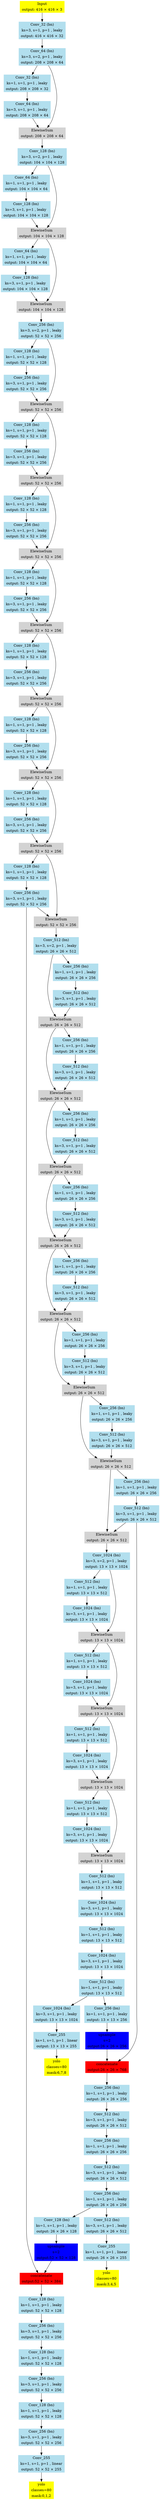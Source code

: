 digraph yolov3 {
	node [color=yellow shape=record style=filled]
	Input [label="{ Input |output: 416 × 416 × 3}"]
	node [color=lightblue2 shape=record style=filled]
	l_1 [label="{ Conv_32 (bn)|{ks=3, s=1, p=1 , leaky}| output: 416 × 416 × 32}"]
	node [color=lightblue2 shape=record style=filled]
	l_2 [label="{ Conv_64 (bn)|{ks=3, s=2, p=1 , leaky}| output: 208 × 208 × 64}"]
	node [color=lightblue2 shape=record style=filled]
	l_3 [label="{ Conv_32 (bn)|{ks=1, s=1, p=1 , leaky}| output: 208 × 208 × 32}"]
	node [color=lightblue2 shape=record style=filled]
	l_4 [label="{ Conv_64 (bn)|{ks=3, s=1, p=1 , leaky}| output: 208 × 208 × 64}"]
	node [color=lightgrey shape=record style=filled]
	l_5 [label="{ElewiseSum|output: 208 × 208 × 64}"]
	node [color=lightblue2 shape=record style=filled]
	l_6 [label="{ Conv_128 (bn)|{ks=3, s=2, p=1 , leaky}| output: 104 × 104 × 128}"]
	node [color=lightblue2 shape=record style=filled]
	l_7 [label="{ Conv_64 (bn)|{ks=1, s=1, p=1 , leaky}| output: 104 × 104 × 64}"]
	node [color=lightblue2 shape=record style=filled]
	l_8 [label="{ Conv_128 (bn)|{ks=3, s=1, p=1 , leaky}| output: 104 × 104 × 128}"]
	node [color=lightgrey shape=record style=filled]
	l_9 [label="{ElewiseSum|output: 104 × 104 × 128}"]
	node [color=lightblue2 shape=record style=filled]
	l_10 [label="{ Conv_64 (bn)|{ks=1, s=1, p=1 , leaky}| output: 104 × 104 × 64}"]
	node [color=lightblue2 shape=record style=filled]
	l_11 [label="{ Conv_128 (bn)|{ks=3, s=1, p=1 , leaky}| output: 104 × 104 × 128}"]
	node [color=lightgrey shape=record style=filled]
	l_12 [label="{ElewiseSum|output: 104 × 104 × 128}"]
	node [color=lightblue2 shape=record style=filled]
	l_13 [label="{ Conv_256 (bn)|{ks=3, s=2, p=1 , leaky}| output: 52 × 52 × 256}"]
	node [color=lightblue2 shape=record style=filled]
	l_14 [label="{ Conv_128 (bn)|{ks=1, s=1, p=1 , leaky}| output: 52 × 52 × 128}"]
	node [color=lightblue2 shape=record style=filled]
	l_15 [label="{ Conv_256 (bn)|{ks=3, s=1, p=1 , leaky}| output: 52 × 52 × 256}"]
	node [color=lightgrey shape=record style=filled]
	l_16 [label="{ElewiseSum|output: 52 × 52 × 256}"]
	node [color=lightblue2 shape=record style=filled]
	l_17 [label="{ Conv_128 (bn)|{ks=1, s=1, p=1 , leaky}| output: 52 × 52 × 128}"]
	node [color=lightblue2 shape=record style=filled]
	l_18 [label="{ Conv_256 (bn)|{ks=3, s=1, p=1 , leaky}| output: 52 × 52 × 256}"]
	node [color=lightgrey shape=record style=filled]
	l_19 [label="{ElewiseSum|output: 52 × 52 × 256}"]
	node [color=lightblue2 shape=record style=filled]
	l_20 [label="{ Conv_128 (bn)|{ks=1, s=1, p=1 , leaky}| output: 52 × 52 × 128}"]
	node [color=lightblue2 shape=record style=filled]
	l_21 [label="{ Conv_256 (bn)|{ks=3, s=1, p=1 , leaky}| output: 52 × 52 × 256}"]
	node [color=lightgrey shape=record style=filled]
	l_22 [label="{ElewiseSum|output: 52 × 52 × 256}"]
	node [color=lightblue2 shape=record style=filled]
	l_23 [label="{ Conv_128 (bn)|{ks=1, s=1, p=1 , leaky}| output: 52 × 52 × 128}"]
	node [color=lightblue2 shape=record style=filled]
	l_24 [label="{ Conv_256 (bn)|{ks=3, s=1, p=1 , leaky}| output: 52 × 52 × 256}"]
	node [color=lightgrey shape=record style=filled]
	l_25 [label="{ElewiseSum|output: 52 × 52 × 256}"]
	node [color=lightblue2 shape=record style=filled]
	l_26 [label="{ Conv_128 (bn)|{ks=1, s=1, p=1 , leaky}| output: 52 × 52 × 128}"]
	node [color=lightblue2 shape=record style=filled]
	l_27 [label="{ Conv_256 (bn)|{ks=3, s=1, p=1 , leaky}| output: 52 × 52 × 256}"]
	node [color=lightgrey shape=record style=filled]
	l_28 [label="{ElewiseSum|output: 52 × 52 × 256}"]
	node [color=lightblue2 shape=record style=filled]
	l_29 [label="{ Conv_128 (bn)|{ks=1, s=1, p=1 , leaky}| output: 52 × 52 × 128}"]
	node [color=lightblue2 shape=record style=filled]
	l_30 [label="{ Conv_256 (bn)|{ks=3, s=1, p=1 , leaky}| output: 52 × 52 × 256}"]
	node [color=lightgrey shape=record style=filled]
	l_31 [label="{ElewiseSum|output: 52 × 52 × 256}"]
	node [color=lightblue2 shape=record style=filled]
	l_32 [label="{ Conv_128 (bn)|{ks=1, s=1, p=1 , leaky}| output: 52 × 52 × 128}"]
	node [color=lightblue2 shape=record style=filled]
	l_33 [label="{ Conv_256 (bn)|{ks=3, s=1, p=1 , leaky}| output: 52 × 52 × 256}"]
	node [color=lightgrey shape=record style=filled]
	l_34 [label="{ElewiseSum|output: 52 × 52 × 256}"]
	node [color=lightblue2 shape=record style=filled]
	l_35 [label="{ Conv_128 (bn)|{ks=1, s=1, p=1 , leaky}| output: 52 × 52 × 128}"]
	node [color=lightblue2 shape=record style=filled]
	l_36 [label="{ Conv_256 (bn)|{ks=3, s=1, p=1 , leaky}| output: 52 × 52 × 256}"]
	node [color=lightgrey shape=record style=filled]
	l_37 [label="{ElewiseSum|output: 52 × 52 × 256}"]
	node [color=lightblue2 shape=record style=filled]
	l_38 [label="{ Conv_512 (bn)|{ks=3, s=2, p=1 , leaky}| output: 26 × 26 × 512}"]
	node [color=lightblue2 shape=record style=filled]
	l_39 [label="{ Conv_256 (bn)|{ks=1, s=1, p=1 , leaky}| output: 26 × 26 × 256}"]
	node [color=lightblue2 shape=record style=filled]
	l_40 [label="{ Conv_512 (bn)|{ks=3, s=1, p=1 , leaky}| output: 26 × 26 × 512}"]
	node [color=lightgrey shape=record style=filled]
	l_41 [label="{ElewiseSum|output: 26 × 26 × 512}"]
	node [color=lightblue2 shape=record style=filled]
	l_42 [label="{ Conv_256 (bn)|{ks=1, s=1, p=1 , leaky}| output: 26 × 26 × 256}"]
	node [color=lightblue2 shape=record style=filled]
	l_43 [label="{ Conv_512 (bn)|{ks=3, s=1, p=1 , leaky}| output: 26 × 26 × 512}"]
	node [color=lightgrey shape=record style=filled]
	l_44 [label="{ElewiseSum|output: 26 × 26 × 512}"]
	node [color=lightblue2 shape=record style=filled]
	l_45 [label="{ Conv_256 (bn)|{ks=1, s=1, p=1 , leaky}| output: 26 × 26 × 256}"]
	node [color=lightblue2 shape=record style=filled]
	l_46 [label="{ Conv_512 (bn)|{ks=3, s=1, p=1 , leaky}| output: 26 × 26 × 512}"]
	node [color=lightgrey shape=record style=filled]
	l_47 [label="{ElewiseSum|output: 26 × 26 × 512}"]
	node [color=lightblue2 shape=record style=filled]
	l_48 [label="{ Conv_256 (bn)|{ks=1, s=1, p=1 , leaky}| output: 26 × 26 × 256}"]
	node [color=lightblue2 shape=record style=filled]
	l_49 [label="{ Conv_512 (bn)|{ks=3, s=1, p=1 , leaky}| output: 26 × 26 × 512}"]
	node [color=lightgrey shape=record style=filled]
	l_50 [label="{ElewiseSum|output: 26 × 26 × 512}"]
	node [color=lightblue2 shape=record style=filled]
	l_51 [label="{ Conv_256 (bn)|{ks=1, s=1, p=1 , leaky}| output: 26 × 26 × 256}"]
	node [color=lightblue2 shape=record style=filled]
	l_52 [label="{ Conv_512 (bn)|{ks=3, s=1, p=1 , leaky}| output: 26 × 26 × 512}"]
	node [color=lightgrey shape=record style=filled]
	l_53 [label="{ElewiseSum|output: 26 × 26 × 512}"]
	node [color=lightblue2 shape=record style=filled]
	l_54 [label="{ Conv_256 (bn)|{ks=1, s=1, p=1 , leaky}| output: 26 × 26 × 256}"]
	node [color=lightblue2 shape=record style=filled]
	l_55 [label="{ Conv_512 (bn)|{ks=3, s=1, p=1 , leaky}| output: 26 × 26 × 512}"]
	node [color=lightgrey shape=record style=filled]
	l_56 [label="{ElewiseSum|output: 26 × 26 × 512}"]
	node [color=lightblue2 shape=record style=filled]
	l_57 [label="{ Conv_256 (bn)|{ks=1, s=1, p=1 , leaky}| output: 26 × 26 × 256}"]
	node [color=lightblue2 shape=record style=filled]
	l_58 [label="{ Conv_512 (bn)|{ks=3, s=1, p=1 , leaky}| output: 26 × 26 × 512}"]
	node [color=lightgrey shape=record style=filled]
	l_59 [label="{ElewiseSum|output: 26 × 26 × 512}"]
	node [color=lightblue2 shape=record style=filled]
	l_60 [label="{ Conv_256 (bn)|{ks=1, s=1, p=1 , leaky}| output: 26 × 26 × 256}"]
	node [color=lightblue2 shape=record style=filled]
	l_61 [label="{ Conv_512 (bn)|{ks=3, s=1, p=1 , leaky}| output: 26 × 26 × 512}"]
	node [color=lightgrey shape=record style=filled]
	l_62 [label="{ElewiseSum|output: 26 × 26 × 512}"]
	node [color=lightblue2 shape=record style=filled]
	l_63 [label="{ Conv_1024 (bn)|{ks=3, s=2, p=1 , leaky}| output: 13 × 13 × 1024}"]
	node [color=lightblue2 shape=record style=filled]
	l_64 [label="{ Conv_512 (bn)|{ks=1, s=1, p=1 , leaky}| output: 13 × 13 × 512}"]
	node [color=lightblue2 shape=record style=filled]
	l_65 [label="{ Conv_1024 (bn)|{ks=3, s=1, p=1 , leaky}| output: 13 × 13 × 1024}"]
	node [color=lightgrey shape=record style=filled]
	l_66 [label="{ElewiseSum|output: 13 × 13 × 1024}"]
	node [color=lightblue2 shape=record style=filled]
	l_67 [label="{ Conv_512 (bn)|{ks=1, s=1, p=1 , leaky}| output: 13 × 13 × 512}"]
	node [color=lightblue2 shape=record style=filled]
	l_68 [label="{ Conv_1024 (bn)|{ks=3, s=1, p=1 , leaky}| output: 13 × 13 × 1024}"]
	node [color=lightgrey shape=record style=filled]
	l_69 [label="{ElewiseSum|output: 13 × 13 × 1024}"]
	node [color=lightblue2 shape=record style=filled]
	l_70 [label="{ Conv_512 (bn)|{ks=1, s=1, p=1 , leaky}| output: 13 × 13 × 512}"]
	node [color=lightblue2 shape=record style=filled]
	l_71 [label="{ Conv_1024 (bn)|{ks=3, s=1, p=1 , leaky}| output: 13 × 13 × 1024}"]
	node [color=lightgrey shape=record style=filled]
	l_72 [label="{ElewiseSum|output: 13 × 13 × 1024}"]
	node [color=lightblue2 shape=record style=filled]
	l_73 [label="{ Conv_512 (bn)|{ks=1, s=1, p=1 , leaky}| output: 13 × 13 × 512}"]
	node [color=lightblue2 shape=record style=filled]
	l_74 [label="{ Conv_1024 (bn)|{ks=3, s=1, p=1 , leaky}| output: 13 × 13 × 1024}"]
	node [color=lightgrey shape=record style=filled]
	l_75 [label="{ElewiseSum|output: 13 × 13 × 1024}"]
	node [color=lightblue2 shape=record style=filled]
	l_76 [label="{ Conv_512 (bn)|{ks=1, s=1, p=1 , leaky}| output: 13 × 13 × 512}"]
	node [color=lightblue2 shape=record style=filled]
	l_77 [label="{ Conv_1024 (bn)|{ks=3, s=1, p=1 , leaky}| output: 13 × 13 × 1024}"]
	node [color=lightblue2 shape=record style=filled]
	l_78 [label="{ Conv_512 (bn)|{ks=1, s=1, p=1 , leaky}| output: 13 × 13 × 512}"]
	node [color=lightblue2 shape=record style=filled]
	l_79 [label="{ Conv_1024 (bn)|{ks=3, s=1, p=1 , leaky}| output: 13 × 13 × 1024}"]
	node [color=lightblue2 shape=record style=filled]
	l_80 [label="{ Conv_512 (bn)|{ks=1, s=1, p=1 , leaky}| output: 13 × 13 × 512}"]
	node [color=lightblue2 shape=record style=filled]
	l_81 [label="{ Conv_1024 (bn)|{ks=3, s=1, p=1 , leaky}| output: 13 × 13 × 1024}"]
	node [color=lightblue2 shape=record style=filled]
	l_82 [label="{ Conv_255 |{ks=1, s=1, p=1 , linear}| output: 13 × 13 × 255}"]
	node [color=yellow shape=record style=filled]
	l_83 [label="{yolo|classes=80|mask:6,7,8}"]
	node [color=lightblue2 shape=record style=filled]
	l_85 [label="{ Conv_256 (bn)|{ks=1, s=1, p=1 , leaky}| output: 13 × 13 × 256}"]
	node [color=blue shape=record style=filled]
	l_86 [label="{upsample|s=2|output:26 × 26 × 256}"]
	node [color=red shape=record style=filled]
	l_87 [label="{ concatenate|output:26 × 26 × 768}"]
	node [color=lightblue2 shape=record style=filled]
	l_88 [label="{ Conv_256 (bn)|{ks=1, s=1, p=1 , leaky}| output: 26 × 26 × 256}"]
	node [color=lightblue2 shape=record style=filled]
	l_89 [label="{ Conv_512 (bn)|{ks=3, s=1, p=1 , leaky}| output: 26 × 26 × 512}"]
	node [color=lightblue2 shape=record style=filled]
	l_90 [label="{ Conv_256 (bn)|{ks=1, s=1, p=1 , leaky}| output: 26 × 26 × 256}"]
	node [color=lightblue2 shape=record style=filled]
	l_91 [label="{ Conv_512 (bn)|{ks=3, s=1, p=1 , leaky}| output: 26 × 26 × 512}"]
	node [color=lightblue2 shape=record style=filled]
	l_92 [label="{ Conv_256 (bn)|{ks=1, s=1, p=1 , leaky}| output: 26 × 26 × 256}"]
	node [color=lightblue2 shape=record style=filled]
	l_93 [label="{ Conv_512 (bn)|{ks=3, s=1, p=1 , leaky}| output: 26 × 26 × 512}"]
	node [color=lightblue2 shape=record style=filled]
	l_94 [label="{ Conv_255 |{ks=1, s=1, p=1 , linear}| output: 26 × 26 × 255}"]
	node [color=yellow shape=record style=filled]
	l_95 [label="{yolo|classes=80|mask:3,4,5}"]
	node [color=lightblue2 shape=record style=filled]
	l_97 [label="{ Conv_128 (bn)|{ks=1, s=1, p=1 , leaky}| output: 26 × 26 × 128}"]
	node [color=blue shape=record style=filled]
	l_98 [label="{upsample|s=2|output:52 × 52 × 128}"]
	node [color=red shape=record style=filled]
	l_99 [label="{ concatenate|output:52 × 52 × 384}"]
	node [color=lightblue2 shape=record style=filled]
	l_100 [label="{ Conv_128 (bn)|{ks=1, s=1, p=1 , leaky}| output: 52 × 52 × 128}"]
	node [color=lightblue2 shape=record style=filled]
	l_101 [label="{ Conv_256 (bn)|{ks=3, s=1, p=1 , leaky}| output: 52 × 52 × 256}"]
	node [color=lightblue2 shape=record style=filled]
	l_102 [label="{ Conv_128 (bn)|{ks=1, s=1, p=1 , leaky}| output: 52 × 52 × 128}"]
	node [color=lightblue2 shape=record style=filled]
	l_103 [label="{ Conv_256 (bn)|{ks=3, s=1, p=1 , leaky}| output: 52 × 52 × 256}"]
	node [color=lightblue2 shape=record style=filled]
	l_104 [label="{ Conv_128 (bn)|{ks=1, s=1, p=1 , leaky}| output: 52 × 52 × 128}"]
	node [color=lightblue2 shape=record style=filled]
	l_105 [label="{ Conv_256 (bn)|{ks=3, s=1, p=1 , leaky}| output: 52 × 52 × 256}"]
	node [color=lightblue2 shape=record style=filled]
	l_106 [label="{ Conv_255 |{ks=1, s=1, p=1 , linear}| output: 52 × 52 × 255}"]
	node [color=yellow shape=record style=filled]
	l_107 [label="{yolo|classes=80|mask:0,1,2}"]
	Input -> l_1
	l_1 -> l_2
	l_2 -> l_3
	l_3 -> l_4
	l_2 -> l_5
	l_4 -> l_5
	l_5 -> l_6
	l_6 -> l_7
	l_7 -> l_8
	l_6 -> l_9
	l_8 -> l_9
	l_9 -> l_10
	l_10 -> l_11
	l_9 -> l_12
	l_11 -> l_12
	l_12 -> l_13
	l_13 -> l_14
	l_14 -> l_15
	l_13 -> l_16
	l_15 -> l_16
	l_16 -> l_17
	l_17 -> l_18
	l_16 -> l_19
	l_18 -> l_19
	l_19 -> l_20
	l_20 -> l_21
	l_19 -> l_22
	l_21 -> l_22
	l_22 -> l_23
	l_23 -> l_24
	l_22 -> l_25
	l_24 -> l_25
	l_25 -> l_26
	l_26 -> l_27
	l_25 -> l_28
	l_27 -> l_28
	l_28 -> l_29
	l_29 -> l_30
	l_28 -> l_31
	l_30 -> l_31
	l_31 -> l_32
	l_32 -> l_33
	l_31 -> l_34
	l_33 -> l_34
	l_34 -> l_35
	l_35 -> l_36
	l_34 -> l_37
	l_36 -> l_37
	l_37 -> l_38
	l_38 -> l_39
	l_39 -> l_40
	l_38 -> l_41
	l_40 -> l_41
	l_41 -> l_42
	l_42 -> l_43
	l_41 -> l_44
	l_43 -> l_44
	l_44 -> l_45
	l_45 -> l_46
	l_44 -> l_47
	l_46 -> l_47
	l_47 -> l_48
	l_48 -> l_49
	l_47 -> l_50
	l_49 -> l_50
	l_50 -> l_51
	l_51 -> l_52
	l_50 -> l_53
	l_52 -> l_53
	l_53 -> l_54
	l_54 -> l_55
	l_53 -> l_56
	l_55 -> l_56
	l_56 -> l_57
	l_57 -> l_58
	l_56 -> l_59
	l_58 -> l_59
	l_59 -> l_60
	l_60 -> l_61
	l_59 -> l_62
	l_61 -> l_62
	l_62 -> l_63
	l_63 -> l_64
	l_64 -> l_65
	l_63 -> l_66
	l_65 -> l_66
	l_66 -> l_67
	l_67 -> l_68
	l_66 -> l_69
	l_68 -> l_69
	l_69 -> l_70
	l_70 -> l_71
	l_69 -> l_72
	l_71 -> l_72
	l_72 -> l_73
	l_73 -> l_74
	l_72 -> l_75
	l_74 -> l_75
	l_75 -> l_76
	l_76 -> l_77
	l_77 -> l_78
	l_78 -> l_79
	l_79 -> l_80
	l_80 -> l_81
	l_81 -> l_82
	l_82 -> l_83
	l_80 -> l_85
	l_85 -> l_86
	l_86 -> l_87
	l_61 -> l_87
	l_87 -> l_88
	l_88 -> l_89
	l_89 -> l_90
	l_90 -> l_91
	l_91 -> l_92
	l_92 -> l_93
	l_93 -> l_94
	l_94 -> l_95
	l_92 -> l_97
	l_97 -> l_98
	l_98 -> l_99
	l_36 -> l_99
	l_99 -> l_100
	l_100 -> l_101
	l_101 -> l_102
	l_102 -> l_103
	l_103 -> l_104
	l_104 -> l_105
	l_105 -> l_106
	l_106 -> l_107
}
